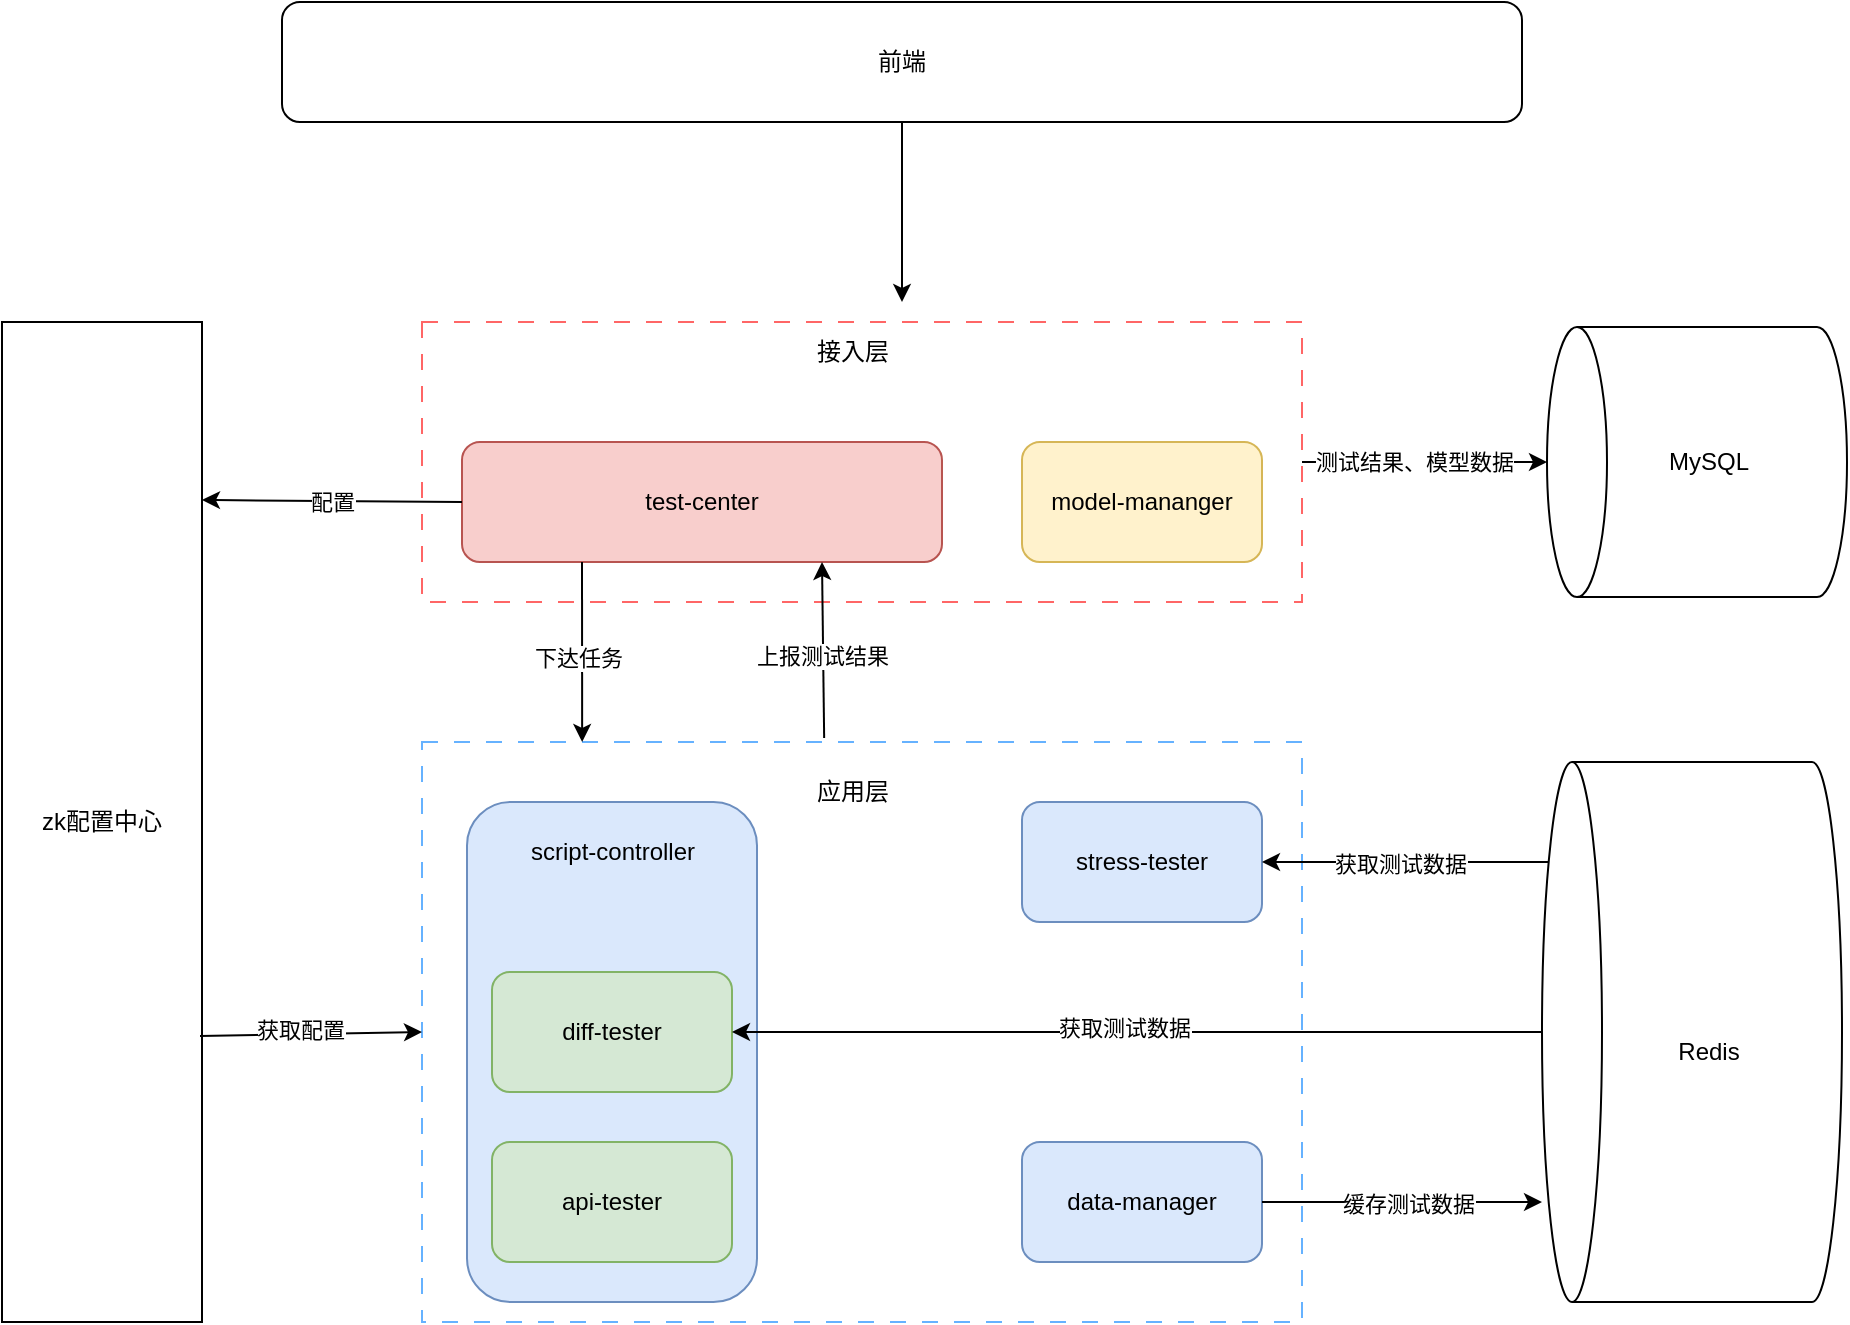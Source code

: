 <mxfile version="21.1.1" type="github">
  <diagram id="R2lEEEUBdFMjLlhIrx00" name="Page-1">
    <mxGraphModel dx="1434" dy="796" grid="1" gridSize="10" guides="1" tooltips="1" connect="1" arrows="1" fold="1" page="1" pageScale="1" pageWidth="1100" pageHeight="1700" math="0" shadow="0" extFonts="Permanent Marker^https://fonts.googleapis.com/css?family=Permanent+Marker">
      <root>
        <mxCell id="0" />
        <mxCell id="1" parent="0" />
        <mxCell id="tqpWWJY_kguOdiEwObHu-34" value="" style="rounded=0;whiteSpace=wrap;html=1;dashed=1;dashPattern=8 8;strokeColor=#66B2FF;" parent="1" vertex="1">
          <mxGeometry x="280" y="480" width="440" height="290" as="geometry" />
        </mxCell>
        <mxCell id="tqpWWJY_kguOdiEwObHu-58" value="script-controller" style="rounded=1;whiteSpace=wrap;html=1;fillColor=#dae8fc;strokeColor=#6c8ebf;" parent="1" vertex="1">
          <mxGeometry x="302.5" y="510" width="145" height="250" as="geometry" />
        </mxCell>
        <mxCell id="tqpWWJY_kguOdiEwObHu-38" value="" style="rounded=0;whiteSpace=wrap;html=1;dashed=1;dashPattern=8 8;strokeColor=#FF6666;" parent="1" vertex="1">
          <mxGeometry x="280" y="270" width="440" height="140" as="geometry" />
        </mxCell>
        <mxCell id="tqpWWJY_kguOdiEwObHu-2" value="data-manager" style="rounded=1;whiteSpace=wrap;html=1;fillColor=#dae8fc;strokeColor=#6c8ebf;" parent="1" vertex="1">
          <mxGeometry x="580" y="680" width="120" height="60" as="geometry" />
        </mxCell>
        <mxCell id="tqpWWJY_kguOdiEwObHu-3" value="stress-tester" style="rounded=1;whiteSpace=wrap;html=1;fillColor=#dae8fc;strokeColor=#6c8ebf;" parent="1" vertex="1">
          <mxGeometry x="580" y="510" width="120" height="60" as="geometry" />
        </mxCell>
        <mxCell id="tqpWWJY_kguOdiEwObHu-4" value="diff-tester" style="rounded=1;whiteSpace=wrap;html=1;fillColor=#d5e8d4;strokeColor=#82b366;" parent="1" vertex="1">
          <mxGeometry x="315" y="595" width="120" height="60" as="geometry" />
        </mxCell>
        <mxCell id="tqpWWJY_kguOdiEwObHu-5" value="api-tester" style="rounded=1;whiteSpace=wrap;html=1;fillColor=#d5e8d4;strokeColor=#82b366;" parent="1" vertex="1">
          <mxGeometry x="315" y="680" width="120" height="60" as="geometry" />
        </mxCell>
        <mxCell id="tqpWWJY_kguOdiEwObHu-6" value="" style="shape=cylinder3;whiteSpace=wrap;html=1;boundedLbl=1;backgroundOutline=1;size=15;rotation=-90;" parent="1" vertex="1">
          <mxGeometry x="850" y="265" width="135" height="150" as="geometry" />
        </mxCell>
        <mxCell id="tqpWWJY_kguOdiEwObHu-27" value="model-mananger" style="rounded=1;whiteSpace=wrap;html=1;fillColor=#fff2cc;strokeColor=#d6b656;" parent="1" vertex="1">
          <mxGeometry x="580" y="330" width="120" height="60" as="geometry" />
        </mxCell>
        <mxCell id="tqpWWJY_kguOdiEwObHu-31" value="test-center" style="rounded=1;whiteSpace=wrap;html=1;fillColor=#f8cecc;strokeColor=#b85450;" parent="1" vertex="1">
          <mxGeometry x="300" y="330" width="240" height="60" as="geometry" />
        </mxCell>
        <mxCell id="tqpWWJY_kguOdiEwObHu-32" value="zk配置中心" style="rounded=0;whiteSpace=wrap;html=1;" parent="1" vertex="1">
          <mxGeometry x="70" y="270" width="100" height="500" as="geometry" />
        </mxCell>
        <mxCell id="tqpWWJY_kguOdiEwObHu-35" value="应用层" style="text;html=1;align=center;verticalAlign=middle;resizable=0;points=[];autosize=1;strokeColor=none;fillColor=none;" parent="1" vertex="1">
          <mxGeometry x="465" y="490" width="60" height="30" as="geometry" />
        </mxCell>
        <mxCell id="tqpWWJY_kguOdiEwObHu-39" value="接入层" style="text;html=1;align=center;verticalAlign=middle;resizable=0;points=[];autosize=1;strokeColor=none;fillColor=none;" parent="1" vertex="1">
          <mxGeometry x="465" y="270" width="60" height="30" as="geometry" />
        </mxCell>
        <mxCell id="tqpWWJY_kguOdiEwObHu-40" value="MySQL" style="text;html=1;align=center;verticalAlign=middle;resizable=0;points=[];autosize=1;strokeColor=none;fillColor=none;" parent="1" vertex="1">
          <mxGeometry x="892.5" y="325" width="60" height="30" as="geometry" />
        </mxCell>
        <mxCell id="tqpWWJY_kguOdiEwObHu-41" value="" style="shape=cylinder3;whiteSpace=wrap;html=1;boundedLbl=1;backgroundOutline=1;size=15;rotation=-90;" parent="1" vertex="1">
          <mxGeometry x="780" y="550" width="270" height="150" as="geometry" />
        </mxCell>
        <mxCell id="tqpWWJY_kguOdiEwObHu-42" value="Redis" style="text;html=1;align=center;verticalAlign=middle;resizable=0;points=[];autosize=1;strokeColor=none;fillColor=none;" parent="1" vertex="1">
          <mxGeometry x="897.5" y="620" width="50" height="30" as="geometry" />
        </mxCell>
        <mxCell id="tqpWWJY_kguOdiEwObHu-43" value="前端" style="rounded=1;whiteSpace=wrap;html=1;" parent="1" vertex="1">
          <mxGeometry x="210" y="110" width="620" height="60" as="geometry" />
        </mxCell>
        <mxCell id="tqpWWJY_kguOdiEwObHu-44" value="" style="endArrow=classic;html=1;rounded=0;exitX=0.5;exitY=1;exitDx=0;exitDy=0;" parent="1" source="tqpWWJY_kguOdiEwObHu-43" edge="1">
          <mxGeometry width="50" height="50" relative="1" as="geometry">
            <mxPoint x="415" y="240" as="sourcePoint" />
            <mxPoint x="520" y="260" as="targetPoint" />
          </mxGeometry>
        </mxCell>
        <mxCell id="tqpWWJY_kguOdiEwObHu-45" value="配置" style="endArrow=classic;html=1;rounded=0;exitX=0;exitY=0.5;exitDx=0;exitDy=0;entryX=1;entryY=0.178;entryDx=0;entryDy=0;entryPerimeter=0;" parent="1" source="tqpWWJY_kguOdiEwObHu-31" target="tqpWWJY_kguOdiEwObHu-32" edge="1">
          <mxGeometry width="50" height="50" relative="1" as="geometry">
            <mxPoint x="190" y="400" as="sourcePoint" />
            <mxPoint x="240" y="350" as="targetPoint" />
          </mxGeometry>
        </mxCell>
        <mxCell id="tqpWWJY_kguOdiEwObHu-46" value="" style="endArrow=classic;html=1;rounded=0;entryX=0;entryY=0.5;entryDx=0;entryDy=0;exitX=0.99;exitY=0.714;exitDx=0;exitDy=0;exitPerimeter=0;" parent="1" source="tqpWWJY_kguOdiEwObHu-32" target="tqpWWJY_kguOdiEwObHu-34" edge="1">
          <mxGeometry width="50" height="50" relative="1" as="geometry">
            <mxPoint x="190" y="620" as="sourcePoint" />
            <mxPoint x="250" y="600" as="targetPoint" />
          </mxGeometry>
        </mxCell>
        <mxCell id="tqpWWJY_kguOdiEwObHu-47" value="获取配置" style="edgeLabel;html=1;align=center;verticalAlign=middle;resizable=0;points=[];" parent="tqpWWJY_kguOdiEwObHu-46" vertex="1" connectable="0">
          <mxGeometry x="-0.109" y="2" relative="1" as="geometry">
            <mxPoint as="offset" />
          </mxGeometry>
        </mxCell>
        <mxCell id="tqpWWJY_kguOdiEwObHu-49" value="" style="endArrow=classic;html=1;rounded=0;exitX=1;exitY=0.5;exitDx=0;exitDy=0;entryX=0.5;entryY=0;entryDx=0;entryDy=0;entryPerimeter=0;" parent="1" source="tqpWWJY_kguOdiEwObHu-38" target="tqpWWJY_kguOdiEwObHu-6" edge="1">
          <mxGeometry width="50" height="50" relative="1" as="geometry">
            <mxPoint x="750" y="400" as="sourcePoint" />
            <mxPoint x="800" y="350" as="targetPoint" />
          </mxGeometry>
        </mxCell>
        <mxCell id="tqpWWJY_kguOdiEwObHu-56" value="测试结果、模型数据" style="edgeLabel;html=1;align=center;verticalAlign=middle;resizable=0;points=[];" parent="tqpWWJY_kguOdiEwObHu-49" vertex="1" connectable="0">
          <mxGeometry x="-0.086" relative="1" as="geometry">
            <mxPoint as="offset" />
          </mxGeometry>
        </mxCell>
        <mxCell id="tqpWWJY_kguOdiEwObHu-50" value="" style="endArrow=classic;html=1;rounded=0;exitX=1;exitY=0.5;exitDx=0;exitDy=0;entryX=0.185;entryY=0;entryDx=0;entryDy=0;entryPerimeter=0;" parent="1" source="tqpWWJY_kguOdiEwObHu-2" target="tqpWWJY_kguOdiEwObHu-41" edge="1">
          <mxGeometry width="50" height="50" relative="1" as="geometry">
            <mxPoint x="790" y="720" as="sourcePoint" />
            <mxPoint x="810" y="700" as="targetPoint" />
          </mxGeometry>
        </mxCell>
        <mxCell id="tqpWWJY_kguOdiEwObHu-51" value="缓存测试数据" style="edgeLabel;html=1;align=center;verticalAlign=middle;resizable=0;points=[];" parent="tqpWWJY_kguOdiEwObHu-50" vertex="1" connectable="0">
          <mxGeometry x="0.045" y="-1" relative="1" as="geometry">
            <mxPoint as="offset" />
          </mxGeometry>
        </mxCell>
        <mxCell id="tqpWWJY_kguOdiEwObHu-52" value="" style="endArrow=classic;html=1;rounded=0;entryX=1;entryY=0.5;entryDx=0;entryDy=0;exitX=0.5;exitY=0;exitDx=0;exitDy=0;exitPerimeter=0;" parent="1" source="tqpWWJY_kguOdiEwObHu-41" target="tqpWWJY_kguOdiEwObHu-4" edge="1">
          <mxGeometry width="50" height="50" relative="1" as="geometry">
            <mxPoint x="840" y="540" as="sourcePoint" />
            <mxPoint x="810" y="560" as="targetPoint" />
          </mxGeometry>
        </mxCell>
        <mxCell id="tqpWWJY_kguOdiEwObHu-55" value="获取测试数据" style="edgeLabel;html=1;align=center;verticalAlign=middle;resizable=0;points=[];" parent="tqpWWJY_kguOdiEwObHu-52" vertex="1" connectable="0">
          <mxGeometry x="0.032" y="-2" relative="1" as="geometry">
            <mxPoint as="offset" />
          </mxGeometry>
        </mxCell>
        <mxCell id="tqpWWJY_kguOdiEwObHu-53" value="" style="endArrow=classic;html=1;rounded=0;entryX=1;entryY=0.5;entryDx=0;entryDy=0;exitX=0.815;exitY=0.02;exitDx=0;exitDy=0;exitPerimeter=0;" parent="1" source="tqpWWJY_kguOdiEwObHu-41" target="tqpWWJY_kguOdiEwObHu-3" edge="1">
          <mxGeometry width="50" height="50" relative="1" as="geometry">
            <mxPoint x="720" y="660" as="sourcePoint" />
            <mxPoint x="770" y="610" as="targetPoint" />
          </mxGeometry>
        </mxCell>
        <mxCell id="tqpWWJY_kguOdiEwObHu-54" value="获取测试数据" style="edgeLabel;html=1;align=center;verticalAlign=middle;resizable=0;points=[];" parent="tqpWWJY_kguOdiEwObHu-53" vertex="1" connectable="0">
          <mxGeometry x="0.038" y="1" relative="1" as="geometry">
            <mxPoint as="offset" />
          </mxGeometry>
        </mxCell>
        <mxCell id="tqpWWJY_kguOdiEwObHu-57" value="" style="endArrow=classic;html=1;rounded=0;exitX=0.25;exitY=1;exitDx=0;exitDy=0;entryX=0.182;entryY=0;entryDx=0;entryDy=0;entryPerimeter=0;" parent="1" source="tqpWWJY_kguOdiEwObHu-31" target="tqpWWJY_kguOdiEwObHu-34" edge="1">
          <mxGeometry width="50" height="50" relative="1" as="geometry">
            <mxPoint x="770" y="490" as="sourcePoint" />
            <mxPoint x="820" y="440" as="targetPoint" />
          </mxGeometry>
        </mxCell>
        <mxCell id="tqpWWJY_kguOdiEwObHu-62" value="下达任务" style="edgeLabel;html=1;align=center;verticalAlign=middle;resizable=0;points=[];" parent="tqpWWJY_kguOdiEwObHu-57" vertex="1" connectable="0">
          <mxGeometry x="0.067" y="-2" relative="1" as="geometry">
            <mxPoint as="offset" />
          </mxGeometry>
        </mxCell>
        <mxCell id="tqpWWJY_kguOdiEwObHu-60" value="script-controller" style="text;html=1;align=center;verticalAlign=middle;resizable=0;points=[];autosize=1;strokeColor=none;fillColor=none;" parent="1" vertex="1">
          <mxGeometry x="320" y="520" width="110" height="30" as="geometry" />
        </mxCell>
        <mxCell id="tqpWWJY_kguOdiEwObHu-61" value="" style="endArrow=classic;html=1;rounded=0;entryX=0.75;entryY=1;entryDx=0;entryDy=0;exitX=0.457;exitY=-0.007;exitDx=0;exitDy=0;exitPerimeter=0;" parent="1" source="tqpWWJY_kguOdiEwObHu-34" target="tqpWWJY_kguOdiEwObHu-31" edge="1">
          <mxGeometry width="50" height="50" relative="1" as="geometry">
            <mxPoint x="480" y="440" as="sourcePoint" />
            <mxPoint x="510" y="430" as="targetPoint" />
          </mxGeometry>
        </mxCell>
        <mxCell id="tqpWWJY_kguOdiEwObHu-63" value="上报测试结果" style="edgeLabel;html=1;align=center;verticalAlign=middle;resizable=0;points=[];" parent="tqpWWJY_kguOdiEwObHu-61" vertex="1" connectable="0">
          <mxGeometry x="-0.068" y="1" relative="1" as="geometry">
            <mxPoint as="offset" />
          </mxGeometry>
        </mxCell>
      </root>
    </mxGraphModel>
  </diagram>
</mxfile>
